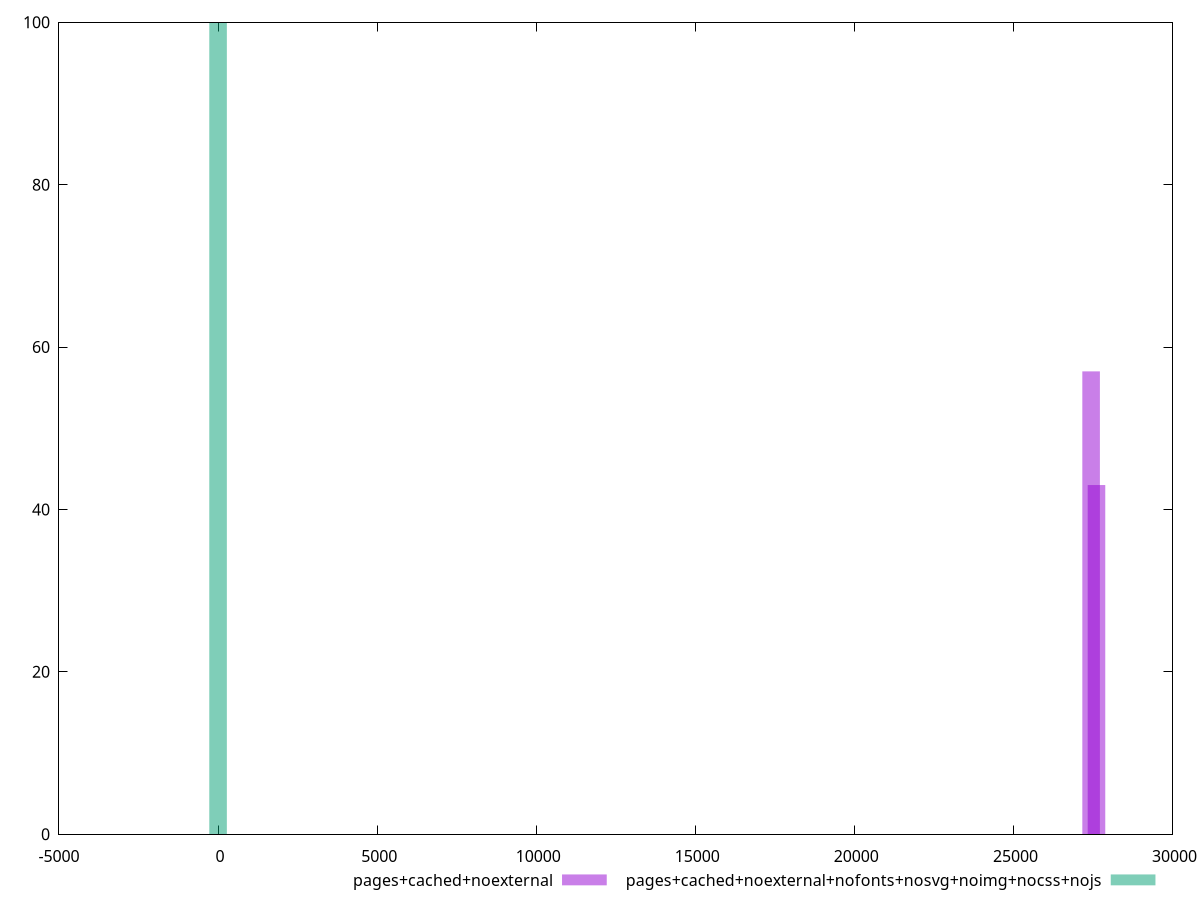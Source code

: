 $_pagesCachedNoexternal <<EOF
27610.426866142323 43
27441.72772032068 57
EOF
$_pagesCachedNoexternalNofontsNosvgNoimgNocssNojs <<EOF
0 100
EOF
set key outside below
set terminal pngcairo
set output "report_00006_2020-11-02T20-21-41.718Z/uses-webp-images/uses-webp-images_pages+cached+noexternal_pages+cached+noexternal+nofonts+nosvg+noimg+nocss+nojs+hist.png"
set boxwidth 552.2085373228465
set style fill transparent solid 0.5 noborder
set yrange [0:100]
plot $_pagesCachedNoexternal title "pages+cached+noexternal" with boxes ,$_pagesCachedNoexternalNofontsNosvgNoimgNocssNojs title "pages+cached+noexternal+nofonts+nosvg+noimg+nocss+nojs" with boxes ,